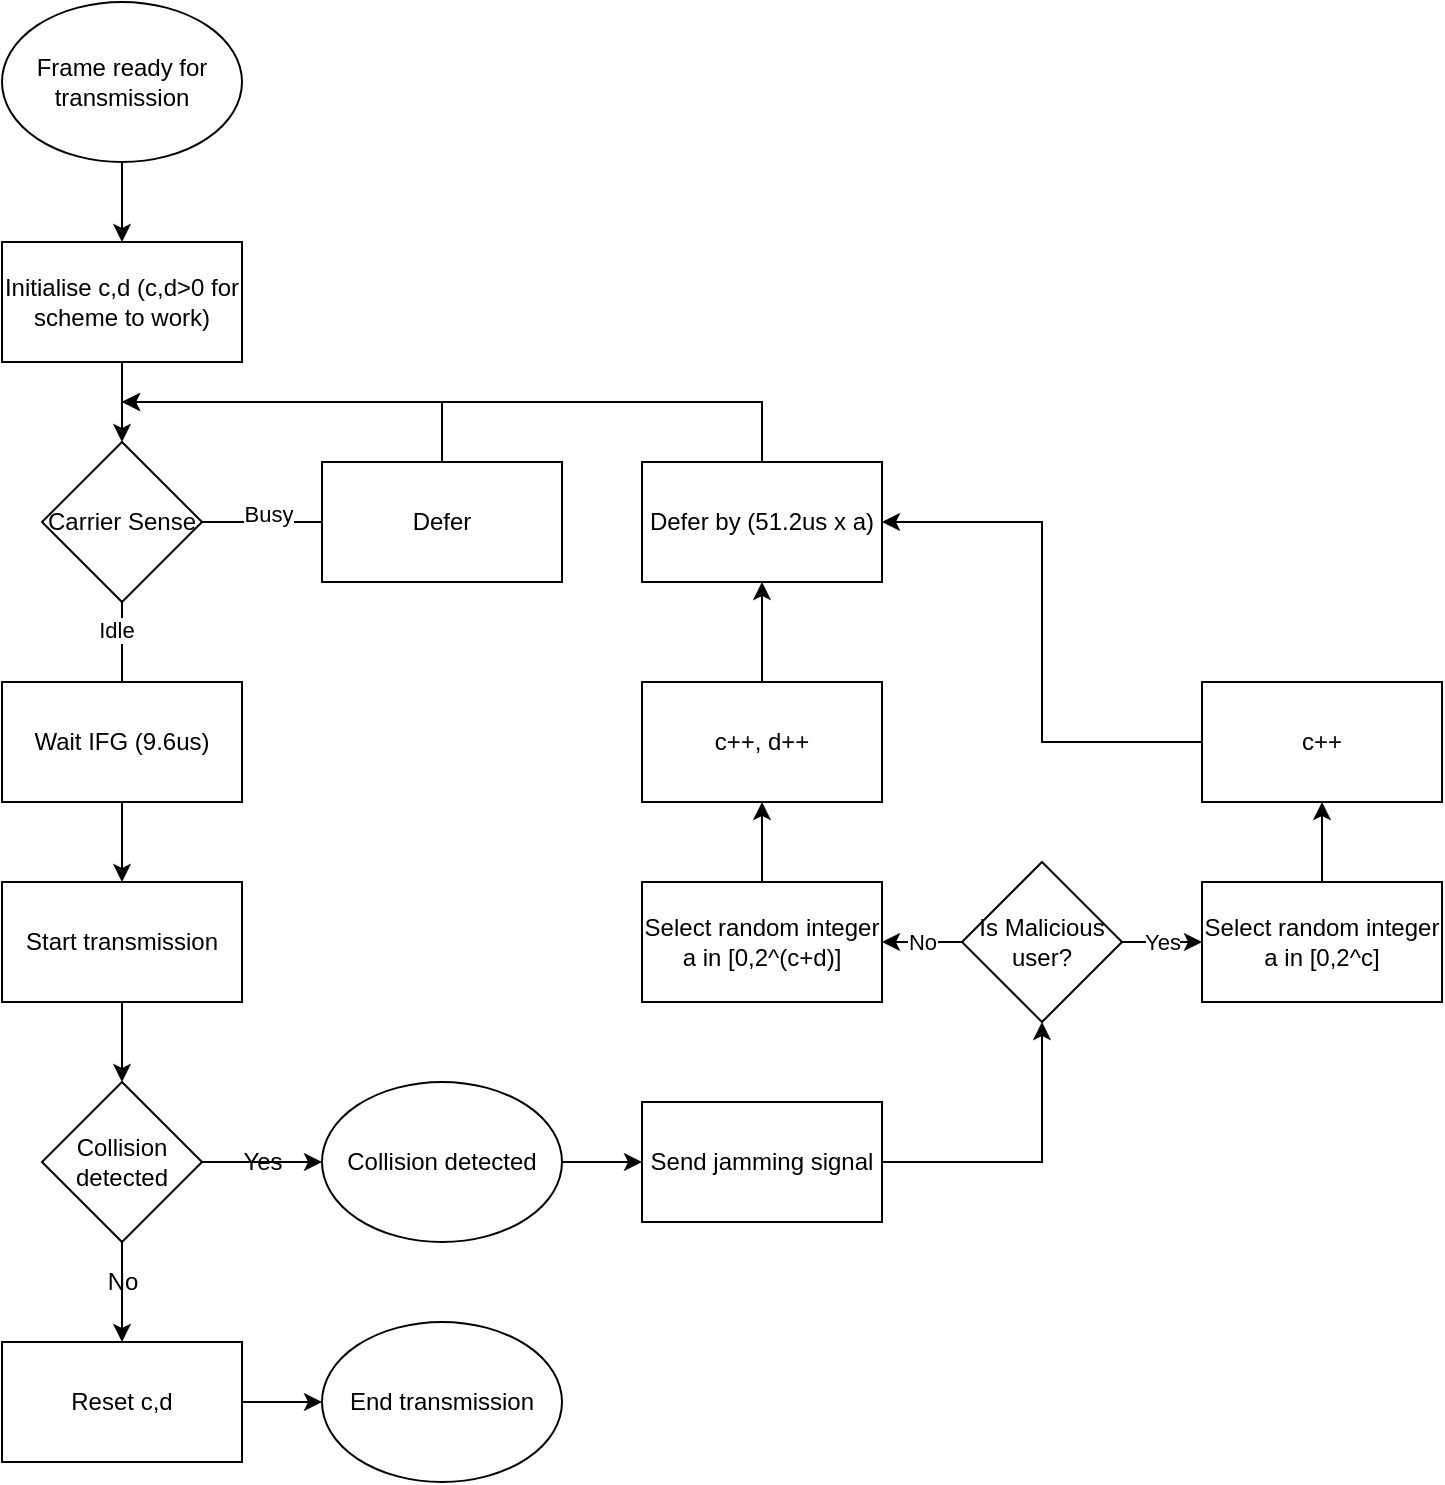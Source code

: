 <mxfile version="18.0.3" type="github"><diagram id="eMxafgFPzpd0T5-l4v0M" name="Page-1"><mxGraphModel dx="1185" dy="716" grid="1" gridSize="10" guides="1" tooltips="1" connect="1" arrows="1" fold="1" page="1" pageScale="1" pageWidth="827" pageHeight="1169" math="0" shadow="0"><root><mxCell id="0"/><mxCell id="1" parent="0"/><mxCell id="9SJAPD8YiKdLoC7ORLrt-4" style="edgeStyle=orthogonalEdgeStyle;rounded=0;orthogonalLoop=1;jettySize=auto;html=1;exitX=0.5;exitY=1;exitDx=0;exitDy=0;" edge="1" parent="1" source="9SJAPD8YiKdLoC7ORLrt-1"><mxGeometry relative="1" as="geometry"><mxPoint x="100" y="160" as="targetPoint"/></mxGeometry></mxCell><mxCell id="9SJAPD8YiKdLoC7ORLrt-1" value="Frame ready for transmission" style="ellipse;whiteSpace=wrap;html=1;" vertex="1" parent="1"><mxGeometry x="40" y="40" width="120" height="80" as="geometry"/></mxCell><mxCell id="9SJAPD8YiKdLoC7ORLrt-6" style="edgeStyle=orthogonalEdgeStyle;rounded=0;orthogonalLoop=1;jettySize=auto;html=1;exitX=1;exitY=0.5;exitDx=0;exitDy=0;entryX=0.5;entryY=1;entryDx=0;entryDy=0;" edge="1" parent="1" source="9SJAPD8YiKdLoC7ORLrt-2" target="9SJAPD8YiKdLoC7ORLrt-5"><mxGeometry relative="1" as="geometry"><Array as="points"><mxPoint x="260" y="300"/></Array></mxGeometry></mxCell><mxCell id="9SJAPD8YiKdLoC7ORLrt-29" value="Busy" style="edgeLabel;html=1;align=center;verticalAlign=middle;resizable=0;points=[];" vertex="1" connectable="0" parent="9SJAPD8YiKdLoC7ORLrt-6"><mxGeometry x="-0.57" y="4" relative="1" as="geometry"><mxPoint as="offset"/></mxGeometry></mxCell><mxCell id="9SJAPD8YiKdLoC7ORLrt-11" style="edgeStyle=orthogonalEdgeStyle;rounded=0;orthogonalLoop=1;jettySize=auto;html=1;" edge="1" parent="1" source="9SJAPD8YiKdLoC7ORLrt-2" target="9SJAPD8YiKdLoC7ORLrt-8"><mxGeometry relative="1" as="geometry"/></mxCell><mxCell id="9SJAPD8YiKdLoC7ORLrt-30" value="Idle" style="edgeLabel;html=1;align=center;verticalAlign=middle;resizable=0;points=[];" vertex="1" connectable="0" parent="9SJAPD8YiKdLoC7ORLrt-11"><mxGeometry x="-0.804" y="-3" relative="1" as="geometry"><mxPoint as="offset"/></mxGeometry></mxCell><mxCell id="9SJAPD8YiKdLoC7ORLrt-2" value="Carrier Sense" style="rhombus;whiteSpace=wrap;html=1;" vertex="1" parent="1"><mxGeometry x="60" y="260" width="80" height="80" as="geometry"/></mxCell><mxCell id="9SJAPD8YiKdLoC7ORLrt-7" style="edgeStyle=orthogonalEdgeStyle;rounded=0;orthogonalLoop=1;jettySize=auto;html=1;" edge="1" parent="1" source="9SJAPD8YiKdLoC7ORLrt-5"><mxGeometry relative="1" as="geometry"><mxPoint x="100" y="240" as="targetPoint"/><Array as="points"><mxPoint x="260" y="240"/></Array></mxGeometry></mxCell><mxCell id="9SJAPD8YiKdLoC7ORLrt-5" value="Defer" style="rounded=0;whiteSpace=wrap;html=1;" vertex="1" parent="1"><mxGeometry x="200" y="270" width="120" height="60" as="geometry"/></mxCell><mxCell id="9SJAPD8YiKdLoC7ORLrt-22" style="edgeStyle=orthogonalEdgeStyle;rounded=0;orthogonalLoop=1;jettySize=auto;html=1;" edge="1" parent="1" source="9SJAPD8YiKdLoC7ORLrt-8" target="9SJAPD8YiKdLoC7ORLrt-16"><mxGeometry relative="1" as="geometry"/></mxCell><mxCell id="9SJAPD8YiKdLoC7ORLrt-8" value="Start transmission" style="rounded=0;whiteSpace=wrap;html=1;" vertex="1" parent="1"><mxGeometry x="40" y="480" width="120" height="60" as="geometry"/></mxCell><mxCell id="9SJAPD8YiKdLoC7ORLrt-9" value="End transmission" style="ellipse;whiteSpace=wrap;html=1;" vertex="1" parent="1"><mxGeometry x="200" y="700" width="120" height="80" as="geometry"/></mxCell><mxCell id="9SJAPD8YiKdLoC7ORLrt-48" style="edgeStyle=orthogonalEdgeStyle;rounded=0;orthogonalLoop=1;jettySize=auto;html=1;entryX=0.5;entryY=1;entryDx=0;entryDy=0;" edge="1" parent="1" source="9SJAPD8YiKdLoC7ORLrt-14" target="9SJAPD8YiKdLoC7ORLrt-45"><mxGeometry relative="1" as="geometry"/></mxCell><mxCell id="9SJAPD8YiKdLoC7ORLrt-14" value="Send jamming signal" style="rounded=0;whiteSpace=wrap;html=1;" vertex="1" parent="1"><mxGeometry x="360" y="590" width="120" height="60" as="geometry"/></mxCell><mxCell id="9SJAPD8YiKdLoC7ORLrt-17" value="" style="edgeStyle=orthogonalEdgeStyle;rounded=0;orthogonalLoop=1;jettySize=auto;html=1;startArrow=none;" edge="1" parent="1" source="9SJAPD8YiKdLoC7ORLrt-26" target="9SJAPD8YiKdLoC7ORLrt-14"><mxGeometry relative="1" as="geometry"/></mxCell><mxCell id="9SJAPD8YiKdLoC7ORLrt-42" style="edgeStyle=orthogonalEdgeStyle;rounded=0;orthogonalLoop=1;jettySize=auto;html=1;exitX=0.5;exitY=1;exitDx=0;exitDy=0;" edge="1" parent="1" source="9SJAPD8YiKdLoC7ORLrt-16" target="9SJAPD8YiKdLoC7ORLrt-41"><mxGeometry relative="1" as="geometry"/></mxCell><mxCell id="9SJAPD8YiKdLoC7ORLrt-44" style="edgeStyle=orthogonalEdgeStyle;rounded=0;orthogonalLoop=1;jettySize=auto;html=1;exitX=1;exitY=0.5;exitDx=0;exitDy=0;" edge="1" parent="1" source="9SJAPD8YiKdLoC7ORLrt-16" target="9SJAPD8YiKdLoC7ORLrt-26"><mxGeometry relative="1" as="geometry"/></mxCell><mxCell id="9SJAPD8YiKdLoC7ORLrt-16" value="Collision detected" style="rhombus;whiteSpace=wrap;html=1;" vertex="1" parent="1"><mxGeometry x="60" y="580" width="80" height="80" as="geometry"/></mxCell><mxCell id="9SJAPD8YiKdLoC7ORLrt-18" value="Yes" style="text;html=1;align=center;verticalAlign=middle;resizable=0;points=[];autosize=1;strokeColor=none;fillColor=none;" vertex="1" parent="1"><mxGeometry x="150" y="610" width="40" height="20" as="geometry"/></mxCell><mxCell id="9SJAPD8YiKdLoC7ORLrt-20" value="No" style="text;html=1;align=center;verticalAlign=middle;resizable=0;points=[];autosize=1;strokeColor=none;fillColor=none;" vertex="1" parent="1"><mxGeometry x="85" y="670" width="30" height="20" as="geometry"/></mxCell><mxCell id="9SJAPD8YiKdLoC7ORLrt-21" value="Wait IFG (9.6us)" style="rounded=0;whiteSpace=wrap;html=1;" vertex="1" parent="1"><mxGeometry x="40" y="380" width="120" height="60" as="geometry"/></mxCell><mxCell id="9SJAPD8YiKdLoC7ORLrt-24" style="edgeStyle=orthogonalEdgeStyle;rounded=0;orthogonalLoop=1;jettySize=auto;html=1;" edge="1" parent="1" source="9SJAPD8YiKdLoC7ORLrt-23" target="9SJAPD8YiKdLoC7ORLrt-2"><mxGeometry relative="1" as="geometry"/></mxCell><mxCell id="9SJAPD8YiKdLoC7ORLrt-23" value="Initialise c,d (c,d&amp;gt;0 for scheme to work)" style="rounded=0;whiteSpace=wrap;html=1;" vertex="1" parent="1"><mxGeometry x="40" y="160" width="120" height="60" as="geometry"/></mxCell><mxCell id="9SJAPD8YiKdLoC7ORLrt-26" value="Collision detected" style="ellipse;whiteSpace=wrap;html=1;" vertex="1" parent="1"><mxGeometry x="200" y="580" width="120" height="80" as="geometry"/></mxCell><mxCell id="9SJAPD8YiKdLoC7ORLrt-35" style="edgeStyle=orthogonalEdgeStyle;rounded=0;orthogonalLoop=1;jettySize=auto;html=1;" edge="1" parent="1" source="9SJAPD8YiKdLoC7ORLrt-32" target="9SJAPD8YiKdLoC7ORLrt-33"><mxGeometry relative="1" as="geometry"/></mxCell><mxCell id="9SJAPD8YiKdLoC7ORLrt-32" value="Select random integer a in [0,2^(c+d)]" style="rounded=0;whiteSpace=wrap;html=1;" vertex="1" parent="1"><mxGeometry x="360" y="480" width="120" height="60" as="geometry"/></mxCell><mxCell id="9SJAPD8YiKdLoC7ORLrt-37" style="edgeStyle=orthogonalEdgeStyle;rounded=0;orthogonalLoop=1;jettySize=auto;html=1;" edge="1" parent="1" source="9SJAPD8YiKdLoC7ORLrt-33" target="9SJAPD8YiKdLoC7ORLrt-36"><mxGeometry relative="1" as="geometry"/></mxCell><mxCell id="9SJAPD8YiKdLoC7ORLrt-33" value="c++, d++" style="rounded=0;whiteSpace=wrap;html=1;" vertex="1" parent="1"><mxGeometry x="360" y="380" width="120" height="60" as="geometry"/></mxCell><mxCell id="9SJAPD8YiKdLoC7ORLrt-38" style="edgeStyle=orthogonalEdgeStyle;rounded=0;orthogonalLoop=1;jettySize=auto;html=1;" edge="1" parent="1" source="9SJAPD8YiKdLoC7ORLrt-36"><mxGeometry relative="1" as="geometry"><mxPoint x="100" y="240" as="targetPoint"/><Array as="points"><mxPoint x="420" y="240"/></Array></mxGeometry></mxCell><mxCell id="9SJAPD8YiKdLoC7ORLrt-36" value="Defer by (51.2us x a)" style="rounded=0;whiteSpace=wrap;html=1;" vertex="1" parent="1"><mxGeometry x="360" y="270" width="120" height="60" as="geometry"/></mxCell><mxCell id="9SJAPD8YiKdLoC7ORLrt-43" style="edgeStyle=orthogonalEdgeStyle;rounded=0;orthogonalLoop=1;jettySize=auto;html=1;" edge="1" parent="1" source="9SJAPD8YiKdLoC7ORLrt-41" target="9SJAPD8YiKdLoC7ORLrt-9"><mxGeometry relative="1" as="geometry"/></mxCell><mxCell id="9SJAPD8YiKdLoC7ORLrt-41" value="Reset c,d" style="rounded=0;whiteSpace=wrap;html=1;" vertex="1" parent="1"><mxGeometry x="40" y="710" width="120" height="60" as="geometry"/></mxCell><mxCell id="9SJAPD8YiKdLoC7ORLrt-49" value="No" style="edgeStyle=orthogonalEdgeStyle;rounded=0;orthogonalLoop=1;jettySize=auto;html=1;" edge="1" parent="1" source="9SJAPD8YiKdLoC7ORLrt-45" target="9SJAPD8YiKdLoC7ORLrt-32"><mxGeometry relative="1" as="geometry"/></mxCell><mxCell id="9SJAPD8YiKdLoC7ORLrt-51" value="Yes" style="edgeStyle=orthogonalEdgeStyle;rounded=0;orthogonalLoop=1;jettySize=auto;html=1;" edge="1" parent="1" source="9SJAPD8YiKdLoC7ORLrt-45" target="9SJAPD8YiKdLoC7ORLrt-50"><mxGeometry relative="1" as="geometry"/></mxCell><mxCell id="9SJAPD8YiKdLoC7ORLrt-45" value="Is Malicious user?" style="rhombus;whiteSpace=wrap;html=1;" vertex="1" parent="1"><mxGeometry x="520" y="470" width="80" height="80" as="geometry"/></mxCell><mxCell id="9SJAPD8YiKdLoC7ORLrt-53" style="edgeStyle=orthogonalEdgeStyle;rounded=0;orthogonalLoop=1;jettySize=auto;html=1;" edge="1" parent="1" source="9SJAPD8YiKdLoC7ORLrt-50" target="9SJAPD8YiKdLoC7ORLrt-52"><mxGeometry relative="1" as="geometry"/></mxCell><mxCell id="9SJAPD8YiKdLoC7ORLrt-50" value="Select random integer a in [0,2^c]" style="rounded=0;whiteSpace=wrap;html=1;" vertex="1" parent="1"><mxGeometry x="640" y="480" width="120" height="60" as="geometry"/></mxCell><mxCell id="9SJAPD8YiKdLoC7ORLrt-54" style="edgeStyle=orthogonalEdgeStyle;rounded=0;orthogonalLoop=1;jettySize=auto;html=1;entryX=1;entryY=0.5;entryDx=0;entryDy=0;" edge="1" parent="1" source="9SJAPD8YiKdLoC7ORLrt-52" target="9SJAPD8YiKdLoC7ORLrt-36"><mxGeometry relative="1" as="geometry"/></mxCell><mxCell id="9SJAPD8YiKdLoC7ORLrt-52" value="c++" style="rounded=0;whiteSpace=wrap;html=1;" vertex="1" parent="1"><mxGeometry x="640" y="380" width="120" height="60" as="geometry"/></mxCell></root></mxGraphModel></diagram></mxfile>